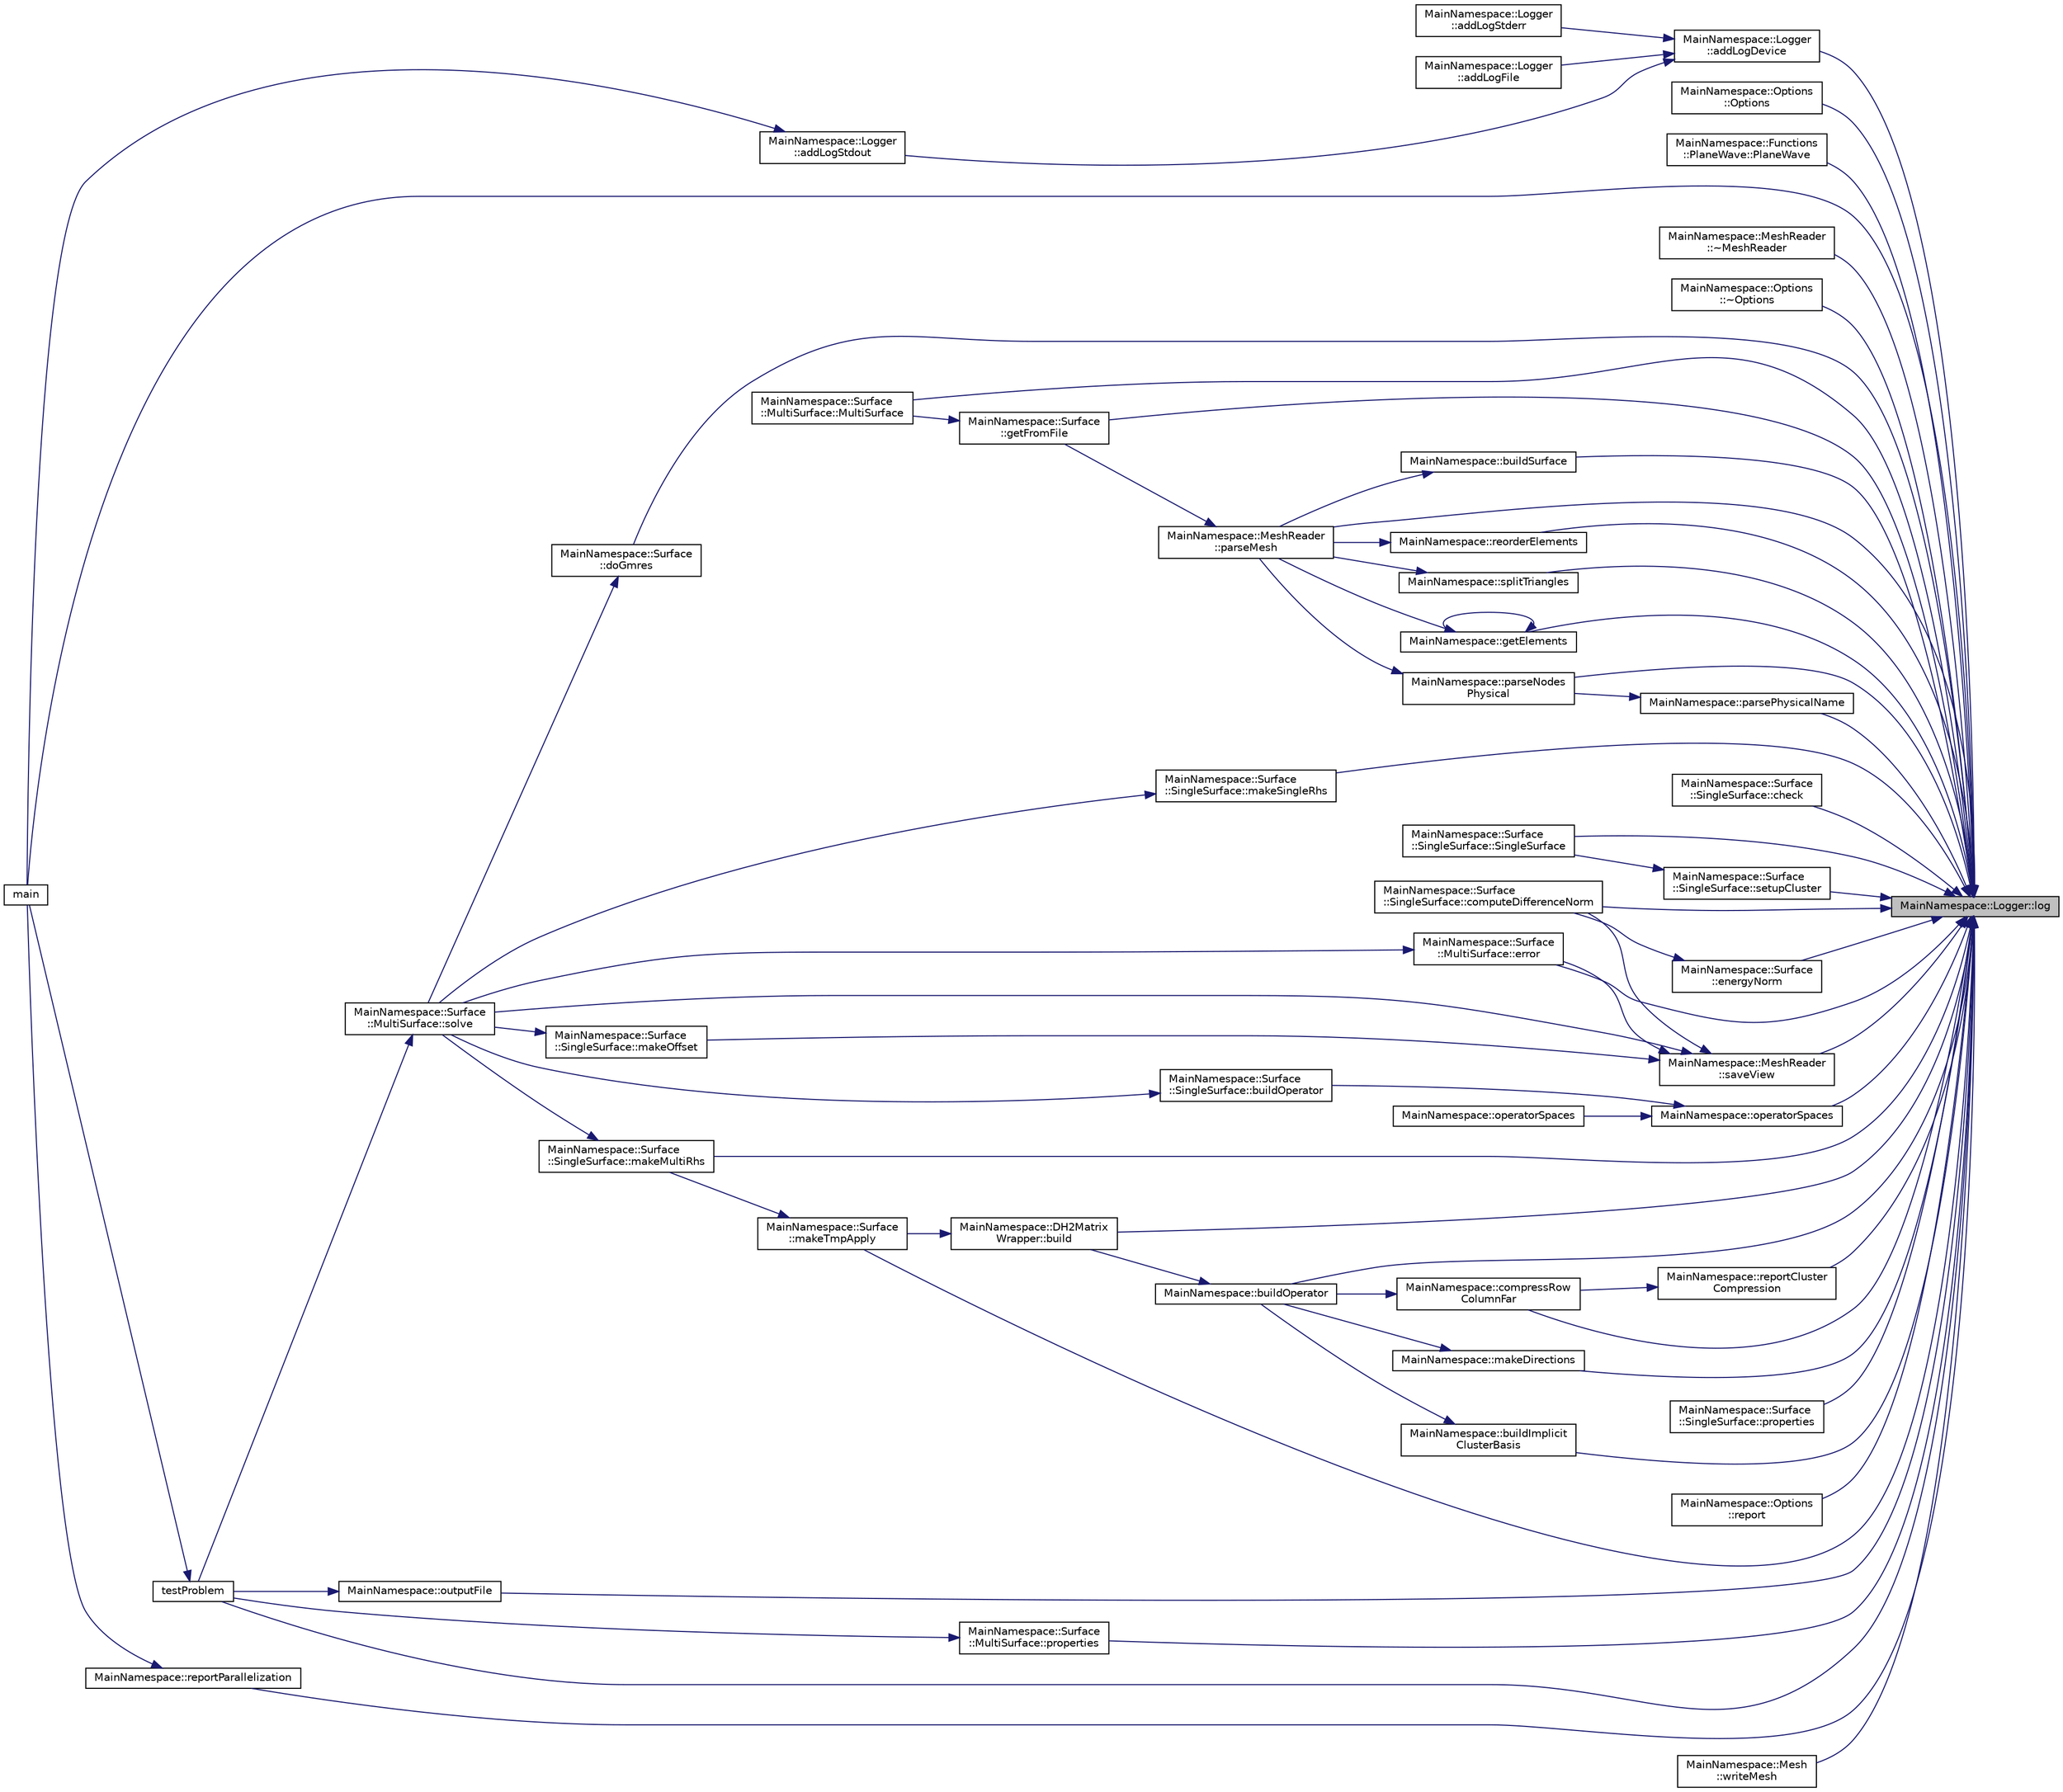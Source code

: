 digraph "MainNamespace::Logger::log"
{
 // INTERACTIVE_SVG=YES
 // LATEX_PDF_SIZE
  edge [fontname="Helvetica",fontsize="10",labelfontname="Helvetica",labelfontsize="10"];
  node [fontname="Helvetica",fontsize="10",shape=record];
  rankdir="RL";
  Node1 [label="MainNamespace::Logger::log",height=0.2,width=0.4,color="black", fillcolor="grey75", style="filled", fontcolor="black",tooltip=" "];
  Node1 -> Node2 [dir="back",color="midnightblue",fontsize="10",style="solid",fontname="Helvetica"];
  Node2 [label="MainNamespace::Surface\l::MultiSurface::MultiSurface",height=0.2,width=0.4,color="black", fillcolor="white", style="filled",URL="$class_main_namespace_1_1_surface_1_1_multi_surface.html#a3f8d56c9aa2c53fdbb578f534bd523e5",tooltip="Contructor. Parse a mesh file in gmsh format and build the global mesh."];
  Node1 -> Node3 [dir="back",color="midnightblue",fontsize="10",style="solid",fontname="Helvetica"];
  Node3 [label="MainNamespace::Options\l::Options",height=0.2,width=0.4,color="black", fillcolor="white", style="filled",URL="$struct_main_namespace_1_1_options.html#a4db6a2fafb09fb140ca8dd77786dce3c",tooltip=" "];
  Node1 -> Node4 [dir="back",color="midnightblue",fontsize="10",style="solid",fontname="Helvetica"];
  Node4 [label="MainNamespace::Functions\l::PlaneWave::PlaneWave",height=0.2,width=0.4,color="black", fillcolor="white", style="filled",URL="$class_main_namespace_1_1_functions_1_1_plane_wave.html#a9c3fb4f17e6477399344c06a1c5296c3",tooltip="Construct a reference plane wave."];
  Node1 -> Node5 [dir="back",color="midnightblue",fontsize="10",style="solid",fontname="Helvetica"];
  Node5 [label="MainNamespace::Surface\l::SingleSurface::SingleSurface",height=0.2,width=0.4,color="black", fillcolor="white", style="filled",URL="$class_main_namespace_1_1_surface_1_1_single_surface.html#a2cb253a6c5cc5d0c66ead47e5db3233b",tooltip="Construct an object to manage data associated to a closed boundary."];
  Node1 -> Node6 [dir="back",color="midnightblue",fontsize="10",style="solid",fontname="Helvetica"];
  Node6 [label="MainNamespace::MeshReader\l::~MeshReader",height=0.2,width=0.4,color="black", fillcolor="white", style="filled",URL="$class_main_namespace_1_1_mesh_reader.html#aa0e1d758744f315e330c6d0d50438322",tooltip=" "];
  Node1 -> Node7 [dir="back",color="midnightblue",fontsize="10",style="solid",fontname="Helvetica"];
  Node7 [label="MainNamespace::Options\l::~Options",height=0.2,width=0.4,color="black", fillcolor="white", style="filled",URL="$struct_main_namespace_1_1_options.html#a1ef6bad7a167ef792ae408aeb047c8cb",tooltip=" "];
  Node1 -> Node8 [dir="back",color="midnightblue",fontsize="10",style="solid",fontname="Helvetica"];
  Node8 [label="MainNamespace::Logger\l::addLogDevice",height=0.2,width=0.4,color="black", fillcolor="white", style="filled",URL="$namespace_main_namespace_1_1_logger.html#ae523bc006e85ca3d2c6e5fc3406475d9",tooltip="Add a logging device."];
  Node8 -> Node9 [dir="back",color="midnightblue",fontsize="10",style="solid",fontname="Helvetica"];
  Node9 [label="MainNamespace::Logger\l::addLogFile",height=0.2,width=0.4,color="black", fillcolor="white", style="filled",URL="$namespace_main_namespace_1_1_logger.html#aee1bebbdbfb93598dd49f5e18fc36784",tooltip="Add a logger for a given file. The logs are appended to it."];
  Node8 -> Node10 [dir="back",color="midnightblue",fontsize="10",style="solid",fontname="Helvetica"];
  Node10 [label="MainNamespace::Logger\l::addLogStderr",height=0.2,width=0.4,color="black", fillcolor="white", style="filled",URL="$namespace_main_namespace_1_1_logger.html#ac5f25c0679e5626bfaddc781d33c23da",tooltip="Add a logger for stderr."];
  Node8 -> Node11 [dir="back",color="midnightblue",fontsize="10",style="solid",fontname="Helvetica"];
  Node11 [label="MainNamespace::Logger\l::addLogStdout",height=0.2,width=0.4,color="black", fillcolor="white", style="filled",URL="$namespace_main_namespace_1_1_logger.html#a31ab345f72cf8b99b1a9640b55848385",tooltip="Add a logger for stdout."];
  Node11 -> Node12 [dir="back",color="midnightblue",fontsize="10",style="solid",fontname="Helvetica"];
  Node12 [label="main",height=0.2,width=0.4,color="black", fillcolor="white", style="filled",URL="$main_8cpp.html#a3c04138a5bfe5d72780bb7e82a18e627",tooltip=" "];
  Node1 -> Node13 [dir="back",color="midnightblue",fontsize="10",style="solid",fontname="Helvetica"];
  Node13 [label="MainNamespace::DH2Matrix\lWrapper::build",height=0.2,width=0.4,color="black", fillcolor="white", style="filled",URL="$class_main_namespace_1_1_d_h2_matrix_wrapper.html#a8b3117680075ec79bc0500f3e901b133",tooltip="Take ownership of, the pointer to the bem description and build the matrix and all needed data struct..."];
  Node13 -> Node14 [dir="back",color="midnightblue",fontsize="10",style="solid",fontname="Helvetica"];
  Node14 [label="MainNamespace::Surface\l::makeTmpApply",height=0.2,width=0.4,color="black", fillcolor="white", style="filled",URL="$namespace_main_namespace_1_1_surface.html#a7e821744eeb79cb1faa8468d53cb7c1e",tooltip=" "];
  Node14 -> Node15 [dir="back",color="midnightblue",fontsize="10",style="solid",fontname="Helvetica"];
  Node15 [label="MainNamespace::Surface\l::SingleSurface::makeMultiRhs",height=0.2,width=0.4,color="black", fillcolor="white", style="filled",URL="$class_main_namespace_1_1_surface_1_1_single_surface.html#a3321422c36eccd213cfc48823a9f54d7",tooltip="Project the offset on the current mesh, then use it to compute the right-hand side."];
  Node15 -> Node16 [dir="back",color="midnightblue",fontsize="10",style="solid",fontname="Helvetica"];
  Node16 [label="MainNamespace::Surface\l::MultiSurface::solve",height=0.2,width=0.4,color="black", fillcolor="white", style="filled",URL="$class_main_namespace_1_1_surface_1_1_multi_surface.html#a8839f7e49575079e39fbb95a692772a5",tooltip="Compute the right-hand side, the operators, then solve the linear system."];
  Node16 -> Node17 [dir="back",color="midnightblue",fontsize="10",style="solid",fontname="Helvetica"];
  Node17 [label="testProblem",height=0.2,width=0.4,color="black", fillcolor="white", style="filled",URL="$main_8cpp.html#a5d68713f22d1b3e2495b15d107ea7d21",tooltip=" "];
  Node17 -> Node12 [dir="back",color="midnightblue",fontsize="10",style="solid",fontname="Helvetica"];
  Node1 -> Node18 [dir="back",color="midnightblue",fontsize="10",style="solid",fontname="Helvetica"];
  Node18 [label="MainNamespace::buildImplicit\lClusterBasis",height=0.2,width=0.4,color="black", fillcolor="white", style="filled",URL="$namespace_main_namespace.html#a8d8fdac50b5e686e19890836bb305791",tooltip=" "];
  Node18 -> Node19 [dir="back",color="midnightblue",fontsize="10",style="solid",fontname="Helvetica"];
  Node19 [label="MainNamespace::buildOperator",height=0.2,width=0.4,color="black", fillcolor="white", style="filled",URL="$namespace_main_namespace.html#aaa553a0feb6a9e785dce2ea7c2f25481",tooltip="Build a dh2matrix for the operator described by bemDescription, using the given clusters."];
  Node19 -> Node13 [dir="back",color="midnightblue",fontsize="10",style="solid",fontname="Helvetica"];
  Node1 -> Node19 [dir="back",color="midnightblue",fontsize="10",style="solid",fontname="Helvetica"];
  Node1 -> Node20 [dir="back",color="midnightblue",fontsize="10",style="solid",fontname="Helvetica"];
  Node20 [label="MainNamespace::buildSurface",height=0.2,width=0.4,color="black", fillcolor="white", style="filled",URL="$namespace_main_namespace.html#a8fc1ba5863e4a27ba20d60aaecafe847",tooltip=" "];
  Node20 -> Node21 [dir="back",color="midnightblue",fontsize="10",style="solid",fontname="Helvetica"];
  Node21 [label="MainNamespace::MeshReader\l::parseMesh",height=0.2,width=0.4,color="black", fillcolor="white", style="filled",URL="$class_main_namespace_1_1_mesh_reader.html#a05a6ac577d6a74ddc0f355a83d7ad442",tooltip="Parse a gmsh mesh file into a surface3d structure. The mesh_ object is filled in the appropriate way."];
  Node21 -> Node22 [dir="back",color="midnightblue",fontsize="10",style="solid",fontname="Helvetica"];
  Node22 [label="MainNamespace::Surface\l::getFromFile",height=0.2,width=0.4,color="black", fillcolor="white", style="filled",URL="$namespace_main_namespace_1_1_surface.html#a4c0c8122fd15716950c73989302ffdc3",tooltip=" "];
  Node22 -> Node2 [dir="back",color="midnightblue",fontsize="10",style="solid",fontname="Helvetica"];
  Node1 -> Node23 [dir="back",color="midnightblue",fontsize="10",style="solid",fontname="Helvetica"];
  Node23 [label="MainNamespace::Surface\l::SingleSurface::check",height=0.2,width=0.4,color="black", fillcolor="white", style="filled",URL="$class_main_namespace_1_1_surface_1_1_single_surface.html#abe90bb18c5d7f2df09e1fc2764e59732",tooltip="Check that the surface is a boundary."];
  Node1 -> Node24 [dir="back",color="midnightblue",fontsize="10",style="solid",fontname="Helvetica"];
  Node24 [label="MainNamespace::compressRow\lColumnFar",height=0.2,width=0.4,color="black", fillcolor="white", style="filled",URL="$namespace_main_namespace.html#ab0c0b0cb1d9d667bc93cb8e377796c8a",tooltip=" "];
  Node24 -> Node19 [dir="back",color="midnightblue",fontsize="10",style="solid",fontname="Helvetica"];
  Node1 -> Node25 [dir="back",color="midnightblue",fontsize="10",style="solid",fontname="Helvetica"];
  Node25 [label="MainNamespace::Surface\l::SingleSurface::computeDifferenceNorm",height=0.2,width=0.4,color="black", fillcolor="white", style="filled",URL="$class_main_namespace_1_1_surface_1_1_single_surface.html#acd075e5e7ea6304b2e99e6e8aeed29db",tooltip="Compute the energy error norm."];
  Node1 -> Node26 [dir="back",color="midnightblue",fontsize="10",style="solid",fontname="Helvetica"];
  Node26 [label="MainNamespace::Surface\l::doGmres",height=0.2,width=0.4,color="black", fillcolor="white", style="filled",URL="$namespace_main_namespace_1_1_surface.html#a9db507bc2f601fff92d0383899185f61",tooltip=" "];
  Node26 -> Node16 [dir="back",color="midnightblue",fontsize="10",style="solid",fontname="Helvetica"];
  Node1 -> Node27 [dir="back",color="midnightblue",fontsize="10",style="solid",fontname="Helvetica"];
  Node27 [label="MainNamespace::Surface\l::energyNorm",height=0.2,width=0.4,color="black", fillcolor="white", style="filled",URL="$namespace_main_namespace_1_1_surface.html#a3d4fd69e80b2e323edeed0442aff254a",tooltip=" "];
  Node27 -> Node25 [dir="back",color="midnightblue",fontsize="10",style="solid",fontname="Helvetica"];
  Node1 -> Node28 [dir="back",color="midnightblue",fontsize="10",style="solid",fontname="Helvetica"];
  Node28 [label="MainNamespace::Surface\l::MultiSurface::error",height=0.2,width=0.4,color="black", fillcolor="white", style="filled",URL="$class_main_namespace_1_1_surface_1_1_multi_surface.html#a5e65e47cb2b222bd9a5e7cc40e1c23e1",tooltip="Compute the error in several ways."];
  Node28 -> Node16 [dir="back",color="midnightblue",fontsize="10",style="solid",fontname="Helvetica"];
  Node1 -> Node29 [dir="back",color="midnightblue",fontsize="10",style="solid",fontname="Helvetica"];
  Node29 [label="MainNamespace::getElements",height=0.2,width=0.4,color="black", fillcolor="white", style="filled",URL="$namespace_main_namespace.html#abbbf8199881e62d39394f4814789a8fd",tooltip=" "];
  Node29 -> Node29 [dir="back",color="midnightblue",fontsize="10",style="solid",fontname="Helvetica"];
  Node29 -> Node21 [dir="back",color="midnightblue",fontsize="10",style="solid",fontname="Helvetica"];
  Node1 -> Node22 [dir="back",color="midnightblue",fontsize="10",style="solid",fontname="Helvetica"];
  Node1 -> Node12 [dir="back",color="midnightblue",fontsize="10",style="solid",fontname="Helvetica"];
  Node1 -> Node30 [dir="back",color="midnightblue",fontsize="10",style="solid",fontname="Helvetica"];
  Node30 [label="MainNamespace::makeDirections",height=0.2,width=0.4,color="black", fillcolor="white", style="filled",URL="$namespace_main_namespace.html#a595f92c9feef4f77b05ba85969525fe1",tooltip=" "];
  Node30 -> Node19 [dir="back",color="midnightblue",fontsize="10",style="solid",fontname="Helvetica"];
  Node1 -> Node15 [dir="back",color="midnightblue",fontsize="10",style="solid",fontname="Helvetica"];
  Node1 -> Node31 [dir="back",color="midnightblue",fontsize="10",style="solid",fontname="Helvetica"];
  Node31 [label="MainNamespace::Surface\l::SingleSurface::makeSingleRhs",height=0.2,width=0.4,color="black", fillcolor="white", style="filled",URL="$class_main_namespace_1_1_surface_1_1_single_surface.html#aae06e89e8298b8e0708f7e6096328f84",tooltip="Project the offset on the current mesh, then use it to compute the right-hand side."];
  Node31 -> Node16 [dir="back",color="midnightblue",fontsize="10",style="solid",fontname="Helvetica"];
  Node1 -> Node14 [dir="back",color="midnightblue",fontsize="10",style="solid",fontname="Helvetica"];
  Node1 -> Node32 [dir="back",color="midnightblue",fontsize="10",style="solid",fontname="Helvetica"];
  Node32 [label="MainNamespace::operatorSpaces",height=0.2,width=0.4,color="black", fillcolor="white", style="filled",URL="$namespace_main_namespace.html#a8b73b19200a04ce9ed17991c99d347e5",tooltip=" "];
  Node32 -> Node33 [dir="back",color="midnightblue",fontsize="10",style="solid",fontname="Helvetica"];
  Node33 [label="MainNamespace::Surface\l::SingleSurface::buildOperator",height=0.2,width=0.4,color="black", fillcolor="white", style="filled",URL="$class_main_namespace_1_1_surface_1_1_single_surface.html#a653f26daef216ab74bac87d618603c7f",tooltip="Build the operators."];
  Node33 -> Node16 [dir="back",color="midnightblue",fontsize="10",style="solid",fontname="Helvetica"];
  Node32 -> Node34 [dir="back",color="midnightblue",fontsize="10",style="solid",fontname="Helvetica"];
  Node34 [label="MainNamespace::operatorSpaces",height=0.2,width=0.4,color="black", fillcolor="white", style="filled",URL="$namespace_main_namespace.html#ab0572c01bf2586eaee945d195a0db935",tooltip=" "];
  Node1 -> Node35 [dir="back",color="midnightblue",fontsize="10",style="solid",fontname="Helvetica"];
  Node35 [label="MainNamespace::outputFile",height=0.2,width=0.4,color="black", fillcolor="white", style="filled",URL="$namespace_main_namespace.html#aa04505ce739bfaea9aafb2cc63a6c634",tooltip="Open a file for writing."];
  Node35 -> Node17 [dir="back",color="midnightblue",fontsize="10",style="solid",fontname="Helvetica"];
  Node1 -> Node21 [dir="back",color="midnightblue",fontsize="10",style="solid",fontname="Helvetica"];
  Node1 -> Node36 [dir="back",color="midnightblue",fontsize="10",style="solid",fontname="Helvetica"];
  Node36 [label="MainNamespace::parseNodes\lPhysical",height=0.2,width=0.4,color="black", fillcolor="white", style="filled",URL="$namespace_main_namespace.html#ad7a4c5eb8035073775288c956070c5f3",tooltip=" "];
  Node36 -> Node21 [dir="back",color="midnightblue",fontsize="10",style="solid",fontname="Helvetica"];
  Node1 -> Node37 [dir="back",color="midnightblue",fontsize="10",style="solid",fontname="Helvetica"];
  Node37 [label="MainNamespace::parsePhysicalName",height=0.2,width=0.4,color="black", fillcolor="white", style="filled",URL="$namespace_main_namespace.html#a5ff9eb55a67d7471d1293fd26d21e347",tooltip=" "];
  Node37 -> Node36 [dir="back",color="midnightblue",fontsize="10",style="solid",fontname="Helvetica"];
  Node1 -> Node38 [dir="back",color="midnightblue",fontsize="10",style="solid",fontname="Helvetica"];
  Node38 [label="MainNamespace::Surface\l::MultiSurface::properties",height=0.2,width=0.4,color="black", fillcolor="white", style="filled",URL="$class_main_namespace_1_1_surface_1_1_multi_surface.html#a0e9e2ea8cfd79249b03f920f1aca732c",tooltip="Print surface properties."];
  Node38 -> Node17 [dir="back",color="midnightblue",fontsize="10",style="solid",fontname="Helvetica"];
  Node1 -> Node39 [dir="back",color="midnightblue",fontsize="10",style="solid",fontname="Helvetica"];
  Node39 [label="MainNamespace::Surface\l::SingleSurface::properties",height=0.2,width=0.4,color="black", fillcolor="white", style="filled",URL="$class_main_namespace_1_1_surface_1_1_single_surface.html#a557cf7647815581e0660e2aa5ebfd2b5",tooltip="Apply the Calderón operator to the \"solution\" part of source."];
  Node1 -> Node40 [dir="back",color="midnightblue",fontsize="10",style="solid",fontname="Helvetica"];
  Node40 [label="MainNamespace::reorderElements",height=0.2,width=0.4,color="black", fillcolor="white", style="filled",URL="$namespace_main_namespace.html#a9c92d3b0aaa6902a4344c09e7f37f8c7",tooltip=" "];
  Node40 -> Node21 [dir="back",color="midnightblue",fontsize="10",style="solid",fontname="Helvetica"];
  Node1 -> Node41 [dir="back",color="midnightblue",fontsize="10",style="solid",fontname="Helvetica"];
  Node41 [label="MainNamespace::Options\l::report",height=0.2,width=0.4,color="black", fillcolor="white", style="filled",URL="$struct_main_namespace_1_1_options.html#a53f2a3c188bb3346c284c9cc875d23b2",tooltip=" "];
  Node1 -> Node42 [dir="back",color="midnightblue",fontsize="10",style="solid",fontname="Helvetica"];
  Node42 [label="MainNamespace::reportCluster\lCompression",height=0.2,width=0.4,color="black", fillcolor="white", style="filled",URL="$namespace_main_namespace.html#a616c9a4091e842c4469e1ceffc02b864",tooltip=" "];
  Node42 -> Node24 [dir="back",color="midnightblue",fontsize="10",style="solid",fontname="Helvetica"];
  Node1 -> Node43 [dir="back",color="midnightblue",fontsize="10",style="solid",fontname="Helvetica"];
  Node43 [label="MainNamespace::reportParallelization",height=0.2,width=0.4,color="black", fillcolor="white", style="filled",URL="$namespace_main_namespace.html#aae41d2e858e04087853b30c1894a4c29",tooltip=" "];
  Node43 -> Node12 [dir="back",color="midnightblue",fontsize="10",style="solid",fontname="Helvetica"];
  Node1 -> Node44 [dir="back",color="midnightblue",fontsize="10",style="solid",fontname="Helvetica"];
  Node44 [label="MainNamespace::MeshReader\l::saveView",height=0.2,width=0.4,color="black", fillcolor="white", style="filled",URL="$class_main_namespace_1_1_mesh_reader.html#a6b3bbaa0caf0b1e01681dc79a1ac72ea",tooltip="Save the Cauchy data associated to the mesh, with the given name."];
  Node44 -> Node25 [dir="back",color="midnightblue",fontsize="10",style="solid",fontname="Helvetica"];
  Node44 -> Node28 [dir="back",color="midnightblue",fontsize="10",style="solid",fontname="Helvetica"];
  Node44 -> Node45 [dir="back",color="midnightblue",fontsize="10",style="solid",fontname="Helvetica"];
  Node45 [label="MainNamespace::Surface\l::SingleSurface::makeOffset",height=0.2,width=0.4,color="black", fillcolor="white", style="filled",URL="$class_main_namespace_1_1_surface_1_1_single_surface.html#a48d60279cef854fc417ed395bc25ca15",tooltip="Project the offset on the current mesh."];
  Node45 -> Node16 [dir="back",color="midnightblue",fontsize="10",style="solid",fontname="Helvetica"];
  Node44 -> Node16 [dir="back",color="midnightblue",fontsize="10",style="solid",fontname="Helvetica"];
  Node1 -> Node46 [dir="back",color="midnightblue",fontsize="10",style="solid",fontname="Helvetica"];
  Node46 [label="MainNamespace::Surface\l::SingleSurface::setupCluster",height=0.2,width=0.4,color="black", fillcolor="white", style="filled",URL="$class_main_namespace_1_1_surface_1_1_single_surface.html#ae5d17671333d624db60d56cf43ffc6c5",tooltip="Setup cluster trees."];
  Node46 -> Node5 [dir="back",color="midnightblue",fontsize="10",style="solid",fontname="Helvetica"];
  Node1 -> Node47 [dir="back",color="midnightblue",fontsize="10",style="solid",fontname="Helvetica"];
  Node47 [label="MainNamespace::splitTriangles",height=0.2,width=0.4,color="black", fillcolor="white", style="filled",URL="$namespace_main_namespace.html#a09e58672af691ec8ebddbda7094dd11f",tooltip=" "];
  Node47 -> Node21 [dir="back",color="midnightblue",fontsize="10",style="solid",fontname="Helvetica"];
  Node1 -> Node17 [dir="back",color="midnightblue",fontsize="10",style="solid",fontname="Helvetica"];
  Node1 -> Node48 [dir="back",color="midnightblue",fontsize="10",style="solid",fontname="Helvetica"];
  Node48 [label="MainNamespace::Mesh\l::writeMesh",height=0.2,width=0.4,color="black", fillcolor="white", style="filled",URL="$struct_main_namespace_1_1_mesh.html#a8f4a591243a4cc09ea849eaf72fcf7fc",tooltip="Write a mesh in a custom format, at a custom location. Format: one line with number of vertices,..."];
}
